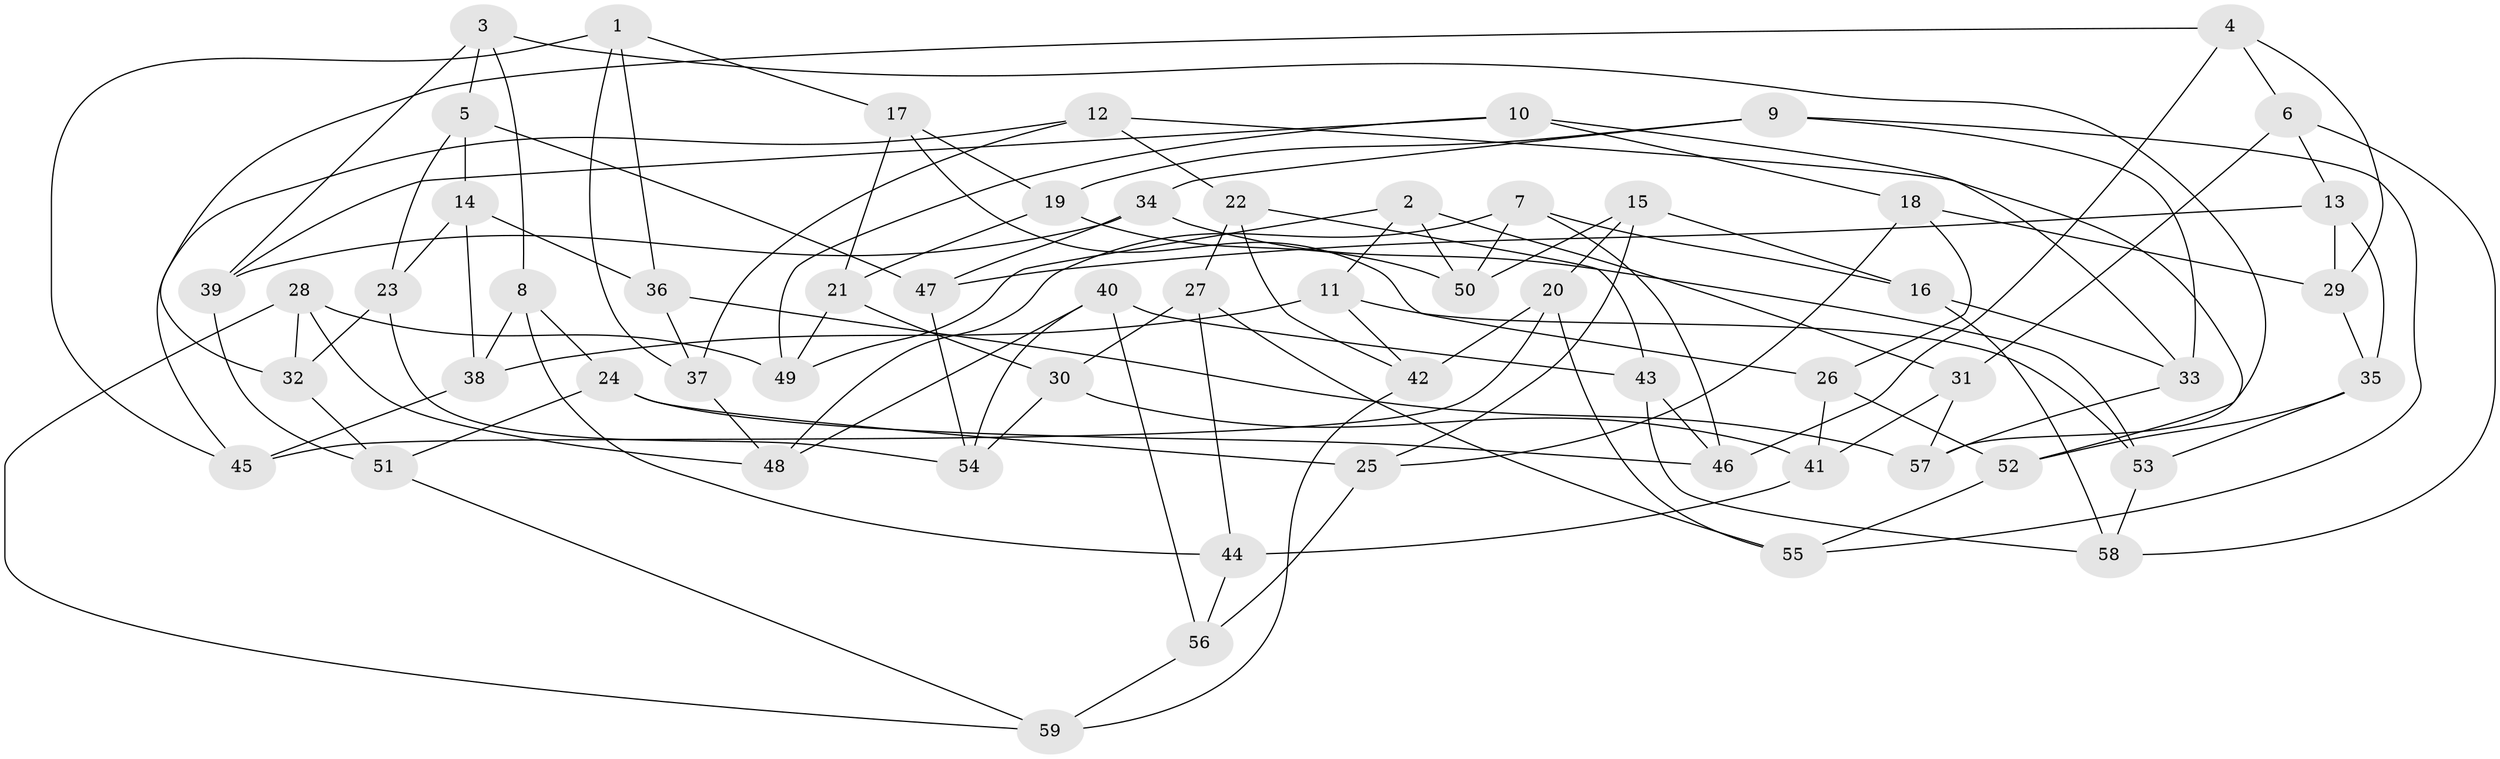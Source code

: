 // coarse degree distribution, {4: 0.3142857142857143, 6: 0.5714285714285714, 5: 0.11428571428571428}
// Generated by graph-tools (version 1.1) at 2025/24/03/03/25 07:24:23]
// undirected, 59 vertices, 118 edges
graph export_dot {
graph [start="1"]
  node [color=gray90,style=filled];
  1;
  2;
  3;
  4;
  5;
  6;
  7;
  8;
  9;
  10;
  11;
  12;
  13;
  14;
  15;
  16;
  17;
  18;
  19;
  20;
  21;
  22;
  23;
  24;
  25;
  26;
  27;
  28;
  29;
  30;
  31;
  32;
  33;
  34;
  35;
  36;
  37;
  38;
  39;
  40;
  41;
  42;
  43;
  44;
  45;
  46;
  47;
  48;
  49;
  50;
  51;
  52;
  53;
  54;
  55;
  56;
  57;
  58;
  59;
  1 -- 37;
  1 -- 36;
  1 -- 17;
  1 -- 45;
  2 -- 11;
  2 -- 31;
  2 -- 49;
  2 -- 50;
  3 -- 8;
  3 -- 39;
  3 -- 57;
  3 -- 5;
  4 -- 32;
  4 -- 6;
  4 -- 29;
  4 -- 46;
  5 -- 23;
  5 -- 47;
  5 -- 14;
  6 -- 58;
  6 -- 13;
  6 -- 31;
  7 -- 48;
  7 -- 46;
  7 -- 50;
  7 -- 16;
  8 -- 38;
  8 -- 44;
  8 -- 24;
  9 -- 19;
  9 -- 55;
  9 -- 34;
  9 -- 33;
  10 -- 49;
  10 -- 39;
  10 -- 33;
  10 -- 18;
  11 -- 53;
  11 -- 38;
  11 -- 42;
  12 -- 37;
  12 -- 52;
  12 -- 22;
  12 -- 45;
  13 -- 47;
  13 -- 35;
  13 -- 29;
  14 -- 36;
  14 -- 38;
  14 -- 23;
  15 -- 50;
  15 -- 20;
  15 -- 16;
  15 -- 25;
  16 -- 58;
  16 -- 33;
  17 -- 19;
  17 -- 26;
  17 -- 21;
  18 -- 29;
  18 -- 26;
  18 -- 25;
  19 -- 21;
  19 -- 50;
  20 -- 42;
  20 -- 45;
  20 -- 55;
  21 -- 30;
  21 -- 49;
  22 -- 43;
  22 -- 42;
  22 -- 27;
  23 -- 54;
  23 -- 32;
  24 -- 51;
  24 -- 25;
  24 -- 46;
  25 -- 56;
  26 -- 52;
  26 -- 41;
  27 -- 55;
  27 -- 44;
  27 -- 30;
  28 -- 48;
  28 -- 32;
  28 -- 59;
  28 -- 49;
  29 -- 35;
  30 -- 54;
  30 -- 41;
  31 -- 41;
  31 -- 57;
  32 -- 51;
  33 -- 57;
  34 -- 39;
  34 -- 47;
  34 -- 53;
  35 -- 53;
  35 -- 52;
  36 -- 37;
  36 -- 57;
  37 -- 48;
  38 -- 45;
  39 -- 51;
  40 -- 48;
  40 -- 56;
  40 -- 54;
  40 -- 43;
  41 -- 44;
  42 -- 59;
  43 -- 46;
  43 -- 58;
  44 -- 56;
  47 -- 54;
  51 -- 59;
  52 -- 55;
  53 -- 58;
  56 -- 59;
}
